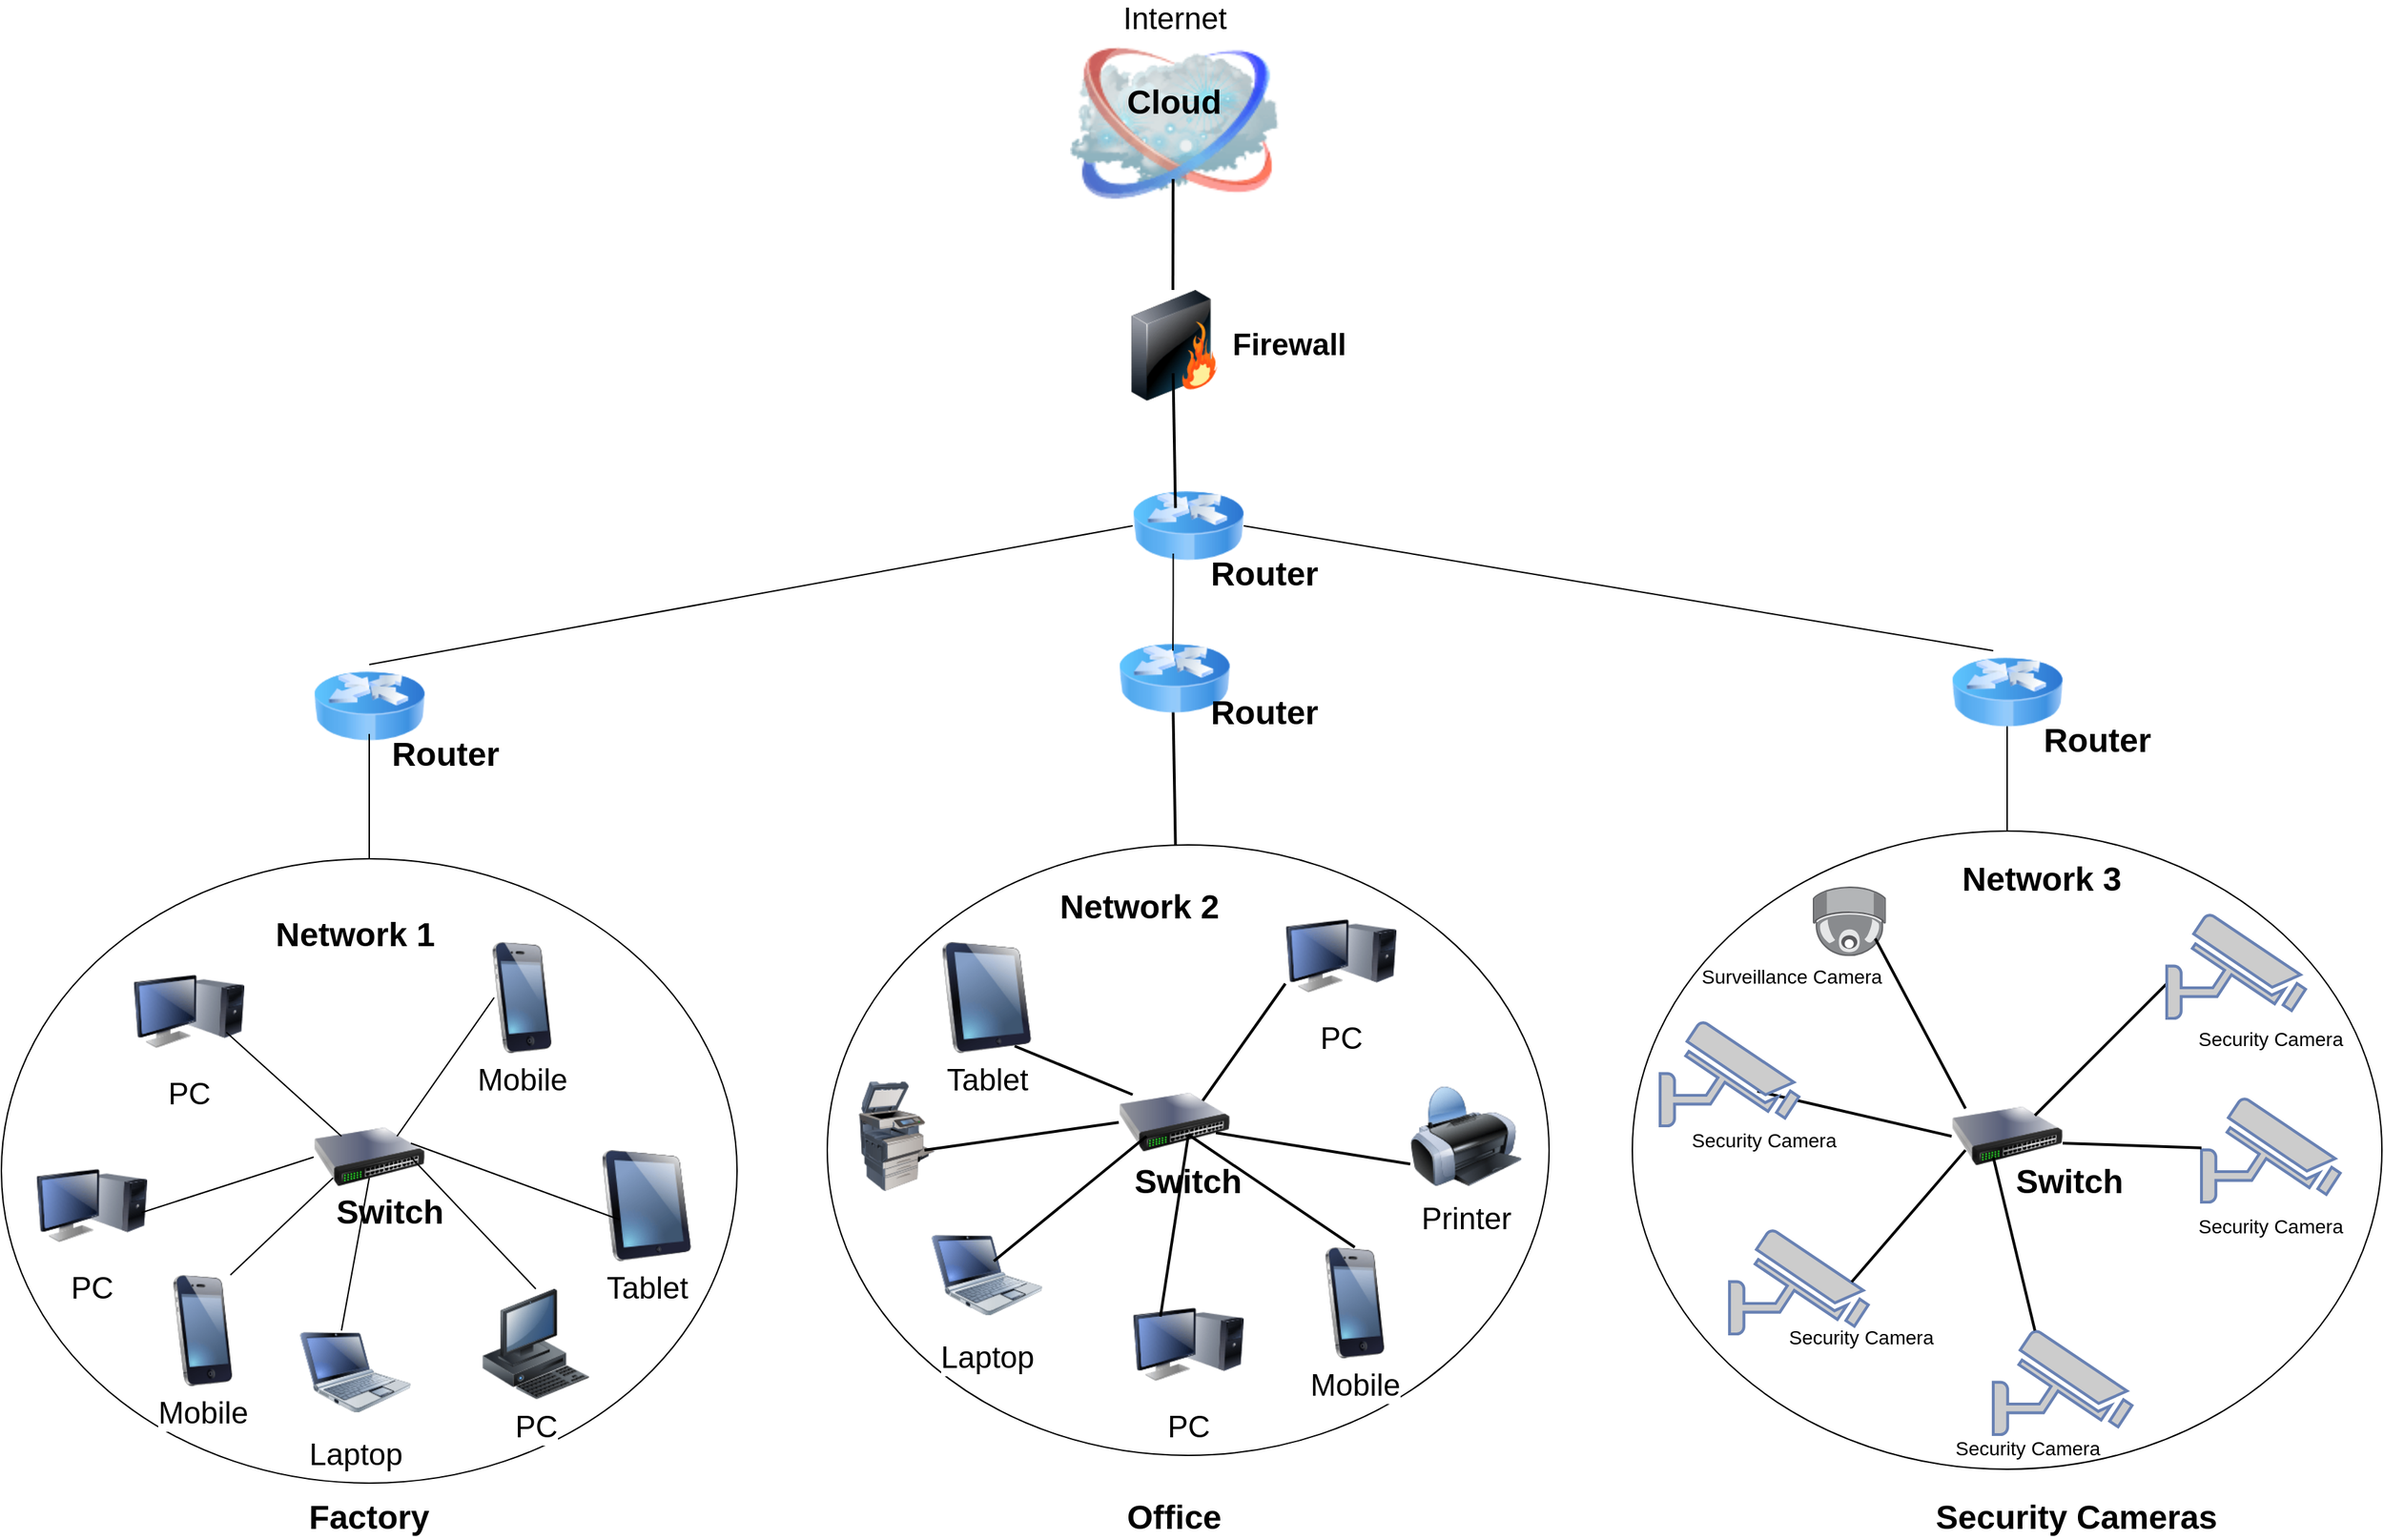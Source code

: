 <mxfile version="22.0.0" type="device">
  <diagram name="Page-1" id="55a83fd1-7818-8e21-69c5-c3457e3827bb">
    <mxGraphModel dx="2937" dy="1788" grid="1" gridSize="10" guides="1" tooltips="1" connect="1" arrows="1" fold="1" page="1" pageScale="1" pageWidth="1100" pageHeight="850" background="none" math="0" shadow="0">
      <root>
        <mxCell id="0" />
        <mxCell id="1" parent="0" />
        <mxCell id="bWo1Z_dEaXhv1a9a4Sse-14" value="" style="ellipse;whiteSpace=wrap;html=1;" vertex="1" parent="1">
          <mxGeometry x="330" y="390" width="520" height="440" as="geometry" />
        </mxCell>
        <mxCell id="69ecfefc5c41e42c-18" style="edgeStyle=none;rounded=0;html=1;labelBackgroundColor=none;endArrow=none;strokeWidth=2;fontFamily=Verdana;fontSize=22;entryX=0;entryY=0.75;entryDx=0;entryDy=0;" parent="1" target="bWo1Z_dEaXhv1a9a4Sse-7" edge="1">
          <mxGeometry relative="1" as="geometry">
            <mxPoint x="600" y="575" as="sourcePoint" />
            <mxPoint x="666.774" y="460" as="targetPoint" />
          </mxGeometry>
        </mxCell>
        <mxCell id="bWo1Z_dEaXhv1a9a4Sse-1" value="" style="ellipse;whiteSpace=wrap;html=1;" vertex="1" parent="1">
          <mxGeometry x="-265" y="400" width="530" height="450" as="geometry" />
        </mxCell>
        <mxCell id="bWo1Z_dEaXhv1a9a4Sse-2" value="PC" style="image;html=1;labelBackgroundColor=#ffffff;image=img/lib/clip_art/computers/Monitor_Tower_128x128.png;rounded=1;shadow=0;comic=0;strokeWidth=2;fontSize=22" vertex="1" parent="1">
          <mxGeometry x="550" y="710" width="80" height="80" as="geometry" />
        </mxCell>
        <mxCell id="bWo1Z_dEaXhv1a9a4Sse-7" value="PC" style="image;html=1;labelBackgroundColor=#ffffff;image=img/lib/clip_art/computers/Monitor_Tower_128x128.png;rounded=1;shadow=0;comic=0;strokeWidth=2;fontSize=22" vertex="1" parent="1">
          <mxGeometry x="660" y="430" width="80" height="80" as="geometry" />
        </mxCell>
        <mxCell id="bWo1Z_dEaXhv1a9a4Sse-8" value="PC" style="image;html=1;labelBackgroundColor=#ffffff;image=img/lib/clip_art/computers/Monitor_Tower_128x128.png;rounded=1;shadow=0;comic=0;strokeWidth=2;fontSize=22" vertex="1" parent="1">
          <mxGeometry x="-170" y="470" width="80" height="80" as="geometry" />
        </mxCell>
        <mxCell id="bWo1Z_dEaXhv1a9a4Sse-11" value="Printer" style="image;html=1;labelBackgroundColor=#ffffff;image=img/lib/clip_art/computers/Printer_128x128.png;rounded=1;shadow=0;comic=0;strokeWidth=2;fontSize=22" vertex="1" parent="1">
          <mxGeometry x="750" y="560" width="80" height="80" as="geometry" />
        </mxCell>
        <mxCell id="bWo1Z_dEaXhv1a9a4Sse-17" value="Laptop" style="image;html=1;labelBackgroundColor=#ffffff;image=img/lib/clip_art/computers/Netbook_128x128.png;rounded=1;shadow=0;comic=0;strokeColor=#000000;strokeWidth=2;fillColor=#FFFFFF;fontSize=22;fontColor=#000000;" vertex="1" parent="1">
          <mxGeometry x="405" y="660" width="80" height="80" as="geometry" />
        </mxCell>
        <mxCell id="bWo1Z_dEaXhv1a9a4Sse-21" value="" style="image;html=1;image=img/lib/clip_art/computers/Printer_Commercial_128x128.png" vertex="1" parent="1">
          <mxGeometry x="340" y="560" width="80" height="80" as="geometry" />
        </mxCell>
        <mxCell id="bWo1Z_dEaXhv1a9a4Sse-26" value="" style="image;html=1;image=img/lib/clip_art/networking/Switch_128x128.png" vertex="1" parent="1">
          <mxGeometry x="540" y="550" width="80" height="80" as="geometry" />
        </mxCell>
        <mxCell id="bWo1Z_dEaXhv1a9a4Sse-28" value="" style="image;html=1;image=img/lib/clip_art/networking/Switch_128x128.png" vertex="1" parent="1">
          <mxGeometry x="-40" y="575" width="80" height="80" as="geometry" />
        </mxCell>
        <mxCell id="bWo1Z_dEaXhv1a9a4Sse-29" value="Tablet" style="image;html=1;labelBackgroundColor=#ffffff;image=img/lib/clip_art/computers/iPad_128x128.png;rounded=1;shadow=0;comic=0;strokeWidth=2;fontSize=22" vertex="1" parent="1">
          <mxGeometry x="160" y="610" width="80" height="80" as="geometry" />
        </mxCell>
        <mxCell id="bWo1Z_dEaXhv1a9a4Sse-30" value="Tablet" style="image;html=1;labelBackgroundColor=#ffffff;image=img/lib/clip_art/computers/iPad_128x128.png;rounded=1;shadow=0;comic=0;strokeWidth=2;fontSize=22" vertex="1" parent="1">
          <mxGeometry x="405" y="460" width="80" height="80" as="geometry" />
        </mxCell>
        <mxCell id="bWo1Z_dEaXhv1a9a4Sse-32" value="&lt;b&gt;Firewall&lt;/b&gt;" style="image;html=1;labelBackgroundColor=#ffffff;image=img/lib/clip_art/networking/Firewall_128x128.png;rounded=1;shadow=0;comic=0;strokeWidth=2;fontSize=22;labelPosition=right;verticalLabelPosition=middle;align=left;verticalAlign=middle;" vertex="1" parent="1">
          <mxGeometry x="540" y="-10" width="80" height="80" as="geometry" />
        </mxCell>
        <mxCell id="bWo1Z_dEaXhv1a9a4Sse-34" value="Internet" style="image;html=1;labelBackgroundColor=#ffffff;image=img/lib/clip_art/networking/Cloud_128x128.png;rounded=1;shadow=0;comic=0;strokeWidth=2;fontSize=22;labelPosition=center;verticalLabelPosition=top;align=center;verticalAlign=bottom;" vertex="1" parent="1">
          <mxGeometry x="505" y="-190" width="150" height="120" as="geometry" />
        </mxCell>
        <mxCell id="bWo1Z_dEaXhv1a9a4Sse-35" value="" style="ellipse;whiteSpace=wrap;html=1;" vertex="1" parent="1">
          <mxGeometry x="910" y="380" width="540" height="460" as="geometry" />
        </mxCell>
        <mxCell id="bWo1Z_dEaXhv1a9a4Sse-36" value="&lt;b&gt;&lt;font style=&quot;font-size: 24px;&quot;&gt;Factory&lt;/font&gt;&lt;/b&gt;" style="text;html=1;strokeColor=none;fillColor=none;align=center;verticalAlign=middle;whiteSpace=wrap;rounded=0;" vertex="1" parent="1">
          <mxGeometry x="-30" y="860" width="60" height="30" as="geometry" />
        </mxCell>
        <mxCell id="bWo1Z_dEaXhv1a9a4Sse-37" value="&lt;b&gt;&lt;font style=&quot;font-size: 24px;&quot;&gt;Security Cameras&lt;/font&gt;&lt;/b&gt;" style="text;html=1;strokeColor=none;fillColor=none;align=center;verticalAlign=middle;whiteSpace=wrap;rounded=0;" vertex="1" parent="1">
          <mxGeometry x="1125" y="860" width="210" height="30" as="geometry" />
        </mxCell>
        <mxCell id="bWo1Z_dEaXhv1a9a4Sse-38" value="&lt;b&gt;&lt;font style=&quot;font-size: 24px;&quot;&gt;Office&lt;/font&gt;&lt;/b&gt;" style="text;html=1;strokeColor=none;fillColor=none;align=center;verticalAlign=middle;whiteSpace=wrap;rounded=0;" vertex="1" parent="1">
          <mxGeometry x="550" y="860" width="60" height="30" as="geometry" />
        </mxCell>
        <mxCell id="bWo1Z_dEaXhv1a9a4Sse-43" value="&lt;b&gt;&lt;font style=&quot;font-size: 24px;&quot;&gt;Network 1&lt;/font&gt;&lt;/b&gt;" style="text;html=1;strokeColor=none;fillColor=none;align=center;verticalAlign=middle;whiteSpace=wrap;rounded=0;" vertex="1" parent="1">
          <mxGeometry x="-75" y="440" width="130" height="30" as="geometry" />
        </mxCell>
        <mxCell id="bWo1Z_dEaXhv1a9a4Sse-46" value="&lt;b&gt;&lt;font style=&quot;font-size: 24px;&quot;&gt;Network 3&lt;/font&gt;&lt;/b&gt;" style="text;html=1;strokeColor=none;fillColor=none;align=center;verticalAlign=middle;whiteSpace=wrap;rounded=0;" vertex="1" parent="1">
          <mxGeometry x="1140" y="400" width="130" height="30" as="geometry" />
        </mxCell>
        <mxCell id="bWo1Z_dEaXhv1a9a4Sse-47" value="&lt;b&gt;&lt;font style=&quot;font-size: 24px;&quot;&gt;Network 2&lt;/font&gt;&lt;/b&gt;" style="text;html=1;strokeColor=none;fillColor=none;align=center;verticalAlign=middle;whiteSpace=wrap;rounded=0;" vertex="1" parent="1">
          <mxGeometry x="490" y="420" width="130" height="30" as="geometry" />
        </mxCell>
        <mxCell id="bWo1Z_dEaXhv1a9a4Sse-48" value="" style="image;html=1;image=img/lib/clip_art/networking/Switch_128x128.png" vertex="1" parent="1">
          <mxGeometry x="1140" y="560" width="80" height="80" as="geometry" />
        </mxCell>
        <mxCell id="69ecfefc5c41e42c-7" value="PC" style="image;html=1;labelBackgroundColor=#ffffff;image=img/lib/clip_art/computers/Workstation_128x128.png;rounded=1;shadow=0;comic=0;strokeWidth=2;fontSize=22" parent="1" vertex="1">
          <mxGeometry x="80" y="710" width="80" height="80" as="geometry" />
        </mxCell>
        <mxCell id="69ecfefc5c41e42c-9" value="Laptop" style="image;html=1;labelBackgroundColor=#ffffff;image=img/lib/clip_art/computers/Netbook_128x128.png;rounded=1;shadow=0;comic=0;strokeColor=#000000;strokeWidth=2;fillColor=#FFFFFF;fontSize=22;fontColor=#000000;" parent="1" vertex="1">
          <mxGeometry x="-50" y="730" width="80" height="80" as="geometry" />
        </mxCell>
        <mxCell id="bWo1Z_dEaXhv1a9a4Sse-5" value="PC" style="image;html=1;labelBackgroundColor=#ffffff;image=img/lib/clip_art/computers/Monitor_Tower_128x128.png;rounded=1;shadow=0;comic=0;strokeWidth=2;fontSize=22" vertex="1" parent="1">
          <mxGeometry x="-240" y="610" width="80" height="80" as="geometry" />
        </mxCell>
        <mxCell id="69ecfefc5c41e42c-8" value="Mobile" style="image;html=1;labelBackgroundColor=#ffffff;image=img/lib/clip_art/telecommunication/iPhone_128x128.png;rounded=1;shadow=0;comic=0;strokeWidth=2;fontSize=22" parent="1" vertex="1">
          <mxGeometry x="-160" y="700" width="80" height="80" as="geometry" />
        </mxCell>
        <mxCell id="bWo1Z_dEaXhv1a9a4Sse-52" value="Mobile" style="image;html=1;labelBackgroundColor=#ffffff;image=img/lib/clip_art/telecommunication/iPhone_128x128.png;rounded=1;shadow=0;comic=0;strokeWidth=2;fontSize=22" vertex="1" parent="1">
          <mxGeometry x="670" y="680" width="80" height="80" as="geometry" />
        </mxCell>
        <mxCell id="bWo1Z_dEaXhv1a9a4Sse-53" value="" style="fontColor=#0066CC;verticalAlign=top;verticalLabelPosition=bottom;labelPosition=center;align=center;html=1;outlineConnect=0;fillColor=#CCCCCC;strokeColor=#6881B3;gradientColor=none;gradientDirection=north;strokeWidth=2;shape=mxgraph.networks.security_camera;" vertex="1" parent="1">
          <mxGeometry x="1170" y="740" width="100" height="75" as="geometry" />
        </mxCell>
        <mxCell id="bWo1Z_dEaXhv1a9a4Sse-55" value="" style="image;points=[];aspect=fixed;html=1;align=center;shadow=0;dashed=0;image=img/lib/allied_telesis/security/Surveillance_Camera_Ceiling.svg;" vertex="1" parent="1">
          <mxGeometry x="1040" y="420" width="52.75" height="50.2" as="geometry" />
        </mxCell>
        <mxCell id="bWo1Z_dEaXhv1a9a4Sse-57" value="" style="fontColor=#0066CC;verticalAlign=top;verticalLabelPosition=bottom;labelPosition=center;align=center;html=1;outlineConnect=0;fillColor=#CCCCCC;strokeColor=#6881B3;gradientColor=none;gradientDirection=north;strokeWidth=2;shape=mxgraph.networks.security_camera;" vertex="1" parent="1">
          <mxGeometry x="980" y="667.5" width="100" height="75" as="geometry" />
        </mxCell>
        <mxCell id="bWo1Z_dEaXhv1a9a4Sse-58" value="" style="fontColor=#0066CC;verticalAlign=top;verticalLabelPosition=bottom;labelPosition=center;align=center;html=1;outlineConnect=0;fillColor=#CCCCCC;strokeColor=#6881B3;gradientColor=none;gradientDirection=north;strokeWidth=2;shape=mxgraph.networks.security_camera;" vertex="1" parent="1">
          <mxGeometry x="1320" y="572.5" width="100" height="75" as="geometry" />
        </mxCell>
        <mxCell id="bWo1Z_dEaXhv1a9a4Sse-59" value="Mobile" style="image;html=1;labelBackgroundColor=#ffffff;image=img/lib/clip_art/telecommunication/iPhone_128x128.png;rounded=1;shadow=0;comic=0;strokeWidth=2;fontSize=22" vertex="1" parent="1">
          <mxGeometry x="70" y="460" width="80" height="80" as="geometry" />
        </mxCell>
        <mxCell id="bWo1Z_dEaXhv1a9a4Sse-13" value="" style="image;html=1;image=img/lib/clip_art/networking/Router_Icon_128x128.png" vertex="1" parent="1">
          <mxGeometry x="-40" y="250" width="80" height="80" as="geometry" />
        </mxCell>
        <mxCell id="bWo1Z_dEaXhv1a9a4Sse-61" value="" style="endArrow=none;html=1;rounded=0;" edge="1" parent="1" target="bWo1Z_dEaXhv1a9a4Sse-13">
          <mxGeometry width="50" height="50" relative="1" as="geometry">
            <mxPoint y="400" as="sourcePoint" />
            <mxPoint x="50" y="350" as="targetPoint" />
            <Array as="points">
              <mxPoint y="340" />
              <mxPoint y="310" />
            </Array>
          </mxGeometry>
        </mxCell>
        <mxCell id="bWo1Z_dEaXhv1a9a4Sse-63" style="edgeStyle=none;rounded=0;html=1;labelBackgroundColor=none;endArrow=none;strokeWidth=2;fontFamily=Verdana;fontSize=22;entryX=0;entryY=0.75;entryDx=0;entryDy=0;exitX=0.484;exitY=0.005;exitDx=0;exitDy=0;exitPerimeter=0;" edge="1" parent="1">
          <mxGeometry relative="1" as="geometry">
            <mxPoint x="580.84" y="390.0" as="sourcePoint" />
            <mxPoint x="579.16" y="292.8" as="targetPoint" />
          </mxGeometry>
        </mxCell>
        <mxCell id="bWo1Z_dEaXhv1a9a4Sse-64" value="" style="endArrow=none;html=1;rounded=0;exitX=0.5;exitY=0;exitDx=0;exitDy=0;" edge="1" parent="1" source="bWo1Z_dEaXhv1a9a4Sse-35">
          <mxGeometry width="50" height="50" relative="1" as="geometry">
            <mxPoint x="10" y="410" as="sourcePoint" />
            <mxPoint x="1180" y="300" as="targetPoint" />
          </mxGeometry>
        </mxCell>
        <mxCell id="bWo1Z_dEaXhv1a9a4Sse-65" value="" style="image;html=1;image=img/lib/clip_art/networking/Router_Icon_128x128.png" vertex="1" parent="1">
          <mxGeometry x="1140" y="240" width="80" height="80" as="geometry" />
        </mxCell>
        <mxCell id="bWo1Z_dEaXhv1a9a4Sse-66" value="" style="image;html=1;image=img/lib/clip_art/networking/Router_Icon_128x128.png" vertex="1" parent="1">
          <mxGeometry x="540" y="230" width="80" height="80" as="geometry" />
        </mxCell>
        <mxCell id="bWo1Z_dEaXhv1a9a4Sse-67" value="" style="image;html=1;image=img/lib/clip_art/networking/Router_Icon_128x128.png" vertex="1" parent="1">
          <mxGeometry x="550" y="120" width="80" height="80" as="geometry" />
        </mxCell>
        <mxCell id="bWo1Z_dEaXhv1a9a4Sse-68" value="" style="endArrow=none;html=1;rounded=0;entryX=0;entryY=0.5;entryDx=0;entryDy=0;" edge="1" parent="1" target="bWo1Z_dEaXhv1a9a4Sse-67">
          <mxGeometry width="50" height="50" relative="1" as="geometry">
            <mxPoint y="260" as="sourcePoint" />
            <mxPoint x="50" y="220" as="targetPoint" />
          </mxGeometry>
        </mxCell>
        <mxCell id="bWo1Z_dEaXhv1a9a4Sse-69" value="" style="endArrow=none;html=1;rounded=0;entryX=1;entryY=0.5;entryDx=0;entryDy=0;" edge="1" parent="1" target="bWo1Z_dEaXhv1a9a4Sse-67">
          <mxGeometry width="50" height="50" relative="1" as="geometry">
            <mxPoint x="1170" y="250" as="sourcePoint" />
            <mxPoint x="560" y="170" as="targetPoint" />
          </mxGeometry>
        </mxCell>
        <mxCell id="bWo1Z_dEaXhv1a9a4Sse-70" value="" style="endArrow=none;html=1;rounded=0;" edge="1" parent="1">
          <mxGeometry width="50" height="50" relative="1" as="geometry">
            <mxPoint x="579" y="250" as="sourcePoint" />
            <mxPoint x="579.23" y="200" as="targetPoint" />
            <Array as="points">
              <mxPoint x="579.23" y="210" />
              <mxPoint x="579.23" y="180" />
            </Array>
          </mxGeometry>
        </mxCell>
        <mxCell id="bWo1Z_dEaXhv1a9a4Sse-74" value="" style="endArrow=none;html=1;rounded=0;" edge="1" parent="1">
          <mxGeometry width="50" height="50" relative="1" as="geometry">
            <mxPoint x="20" y="600" as="sourcePoint" />
            <mxPoint x="90" y="500" as="targetPoint" />
          </mxGeometry>
        </mxCell>
        <mxCell id="bWo1Z_dEaXhv1a9a4Sse-75" value="" style="endArrow=none;html=1;rounded=0;" edge="1" parent="1">
          <mxGeometry width="50" height="50" relative="1" as="geometry">
            <mxPoint x="-20" y="740" as="sourcePoint" />
            <mxPoint y="630" as="targetPoint" />
          </mxGeometry>
        </mxCell>
        <mxCell id="bWo1Z_dEaXhv1a9a4Sse-76" value="" style="endArrow=none;html=1;rounded=0;exitX=0.75;exitY=0;exitDx=0;exitDy=0;" edge="1" parent="1" source="69ecfefc5c41e42c-8">
          <mxGeometry width="50" height="50" relative="1" as="geometry">
            <mxPoint x="-80" y="690" as="sourcePoint" />
            <mxPoint x="-26" y="630" as="targetPoint" />
          </mxGeometry>
        </mxCell>
        <mxCell id="bWo1Z_dEaXhv1a9a4Sse-77" value="" style="endArrow=none;html=1;rounded=0;exitX=0.25;exitY=0.313;exitDx=0;exitDy=0;exitPerimeter=0;" edge="1" parent="1" source="bWo1Z_dEaXhv1a9a4Sse-28">
          <mxGeometry width="50" height="50" relative="1" as="geometry">
            <mxPoint x="-157" y="585" as="sourcePoint" />
            <mxPoint x="-103" y="525" as="targetPoint" />
          </mxGeometry>
        </mxCell>
        <mxCell id="bWo1Z_dEaXhv1a9a4Sse-78" value="" style="endArrow=none;html=1;rounded=0;exitX=0.75;exitY=0;exitDx=0;exitDy=0;entryX=0;entryY=0.5;entryDx=0;entryDy=0;" edge="1" parent="1" target="bWo1Z_dEaXhv1a9a4Sse-28">
          <mxGeometry width="50" height="50" relative="1" as="geometry">
            <mxPoint x="-164" y="655" as="sourcePoint" />
            <mxPoint x="-90" y="585" as="targetPoint" />
          </mxGeometry>
        </mxCell>
        <mxCell id="bWo1Z_dEaXhv1a9a4Sse-79" value="" style="endArrow=none;html=1;rounded=0;exitX=0.5;exitY=0;exitDx=0;exitDy=0;" edge="1" parent="1" source="69ecfefc5c41e42c-7">
          <mxGeometry width="50" height="50" relative="1" as="geometry">
            <mxPoint x="22.96" y="710" as="sourcePoint" />
            <mxPoint x="29.997" y="615" as="targetPoint" />
          </mxGeometry>
        </mxCell>
        <mxCell id="bWo1Z_dEaXhv1a9a4Sse-80" value="" style="endArrow=none;html=1;rounded=0;exitX=0.25;exitY=0.625;exitDx=0;exitDy=0;exitPerimeter=0;" edge="1" parent="1" source="bWo1Z_dEaXhv1a9a4Sse-29">
          <mxGeometry width="50" height="50" relative="1" as="geometry">
            <mxPoint x="120" y="700" as="sourcePoint" />
            <mxPoint x="29.997" y="605" as="targetPoint" />
          </mxGeometry>
        </mxCell>
        <mxCell id="bWo1Z_dEaXhv1a9a4Sse-81" style="edgeStyle=none;rounded=0;html=1;labelBackgroundColor=none;endArrow=none;strokeWidth=2;fontFamily=Verdana;fontSize=22;entryX=0;entryY=0.5;entryDx=0;entryDy=0;" edge="1" parent="1" target="bWo1Z_dEaXhv1a9a4Sse-26">
          <mxGeometry relative="1" as="geometry">
            <mxPoint x="400" y="610" as="sourcePoint" />
            <mxPoint x="460" y="525" as="targetPoint" />
          </mxGeometry>
        </mxCell>
        <mxCell id="bWo1Z_dEaXhv1a9a4Sse-82" style="edgeStyle=none;rounded=0;html=1;labelBackgroundColor=none;endArrow=none;strokeWidth=2;fontFamily=Verdana;fontSize=22;entryX=0.25;entryY=0.625;entryDx=0;entryDy=0;entryPerimeter=0;" edge="1" parent="1" target="bWo1Z_dEaXhv1a9a4Sse-26">
          <mxGeometry relative="1" as="geometry">
            <mxPoint x="450" y="690" as="sourcePoint" />
            <mxPoint x="510" y="605" as="targetPoint" />
          </mxGeometry>
        </mxCell>
        <mxCell id="bWo1Z_dEaXhv1a9a4Sse-83" style="edgeStyle=none;rounded=0;html=1;labelBackgroundColor=none;endArrow=none;strokeWidth=2;fontFamily=Verdana;fontSize=22;entryX=0;entryY=0.75;entryDx=0;entryDy=0;exitX=0.25;exitY=0.25;exitDx=0;exitDy=0;exitPerimeter=0;" edge="1" parent="1" source="bWo1Z_dEaXhv1a9a4Sse-2">
          <mxGeometry relative="1" as="geometry">
            <mxPoint x="530" y="685" as="sourcePoint" />
            <mxPoint x="590" y="600" as="targetPoint" />
          </mxGeometry>
        </mxCell>
        <mxCell id="bWo1Z_dEaXhv1a9a4Sse-84" style="edgeStyle=none;rounded=0;html=1;labelBackgroundColor=none;endArrow=none;strokeWidth=2;fontFamily=Verdana;fontSize=22;entryX=0;entryY=0.75;entryDx=0;entryDy=0;" edge="1" parent="1">
          <mxGeometry relative="1" as="geometry">
            <mxPoint x="550" y="570" as="sourcePoint" />
            <mxPoint x="465" y="535" as="targetPoint" />
          </mxGeometry>
        </mxCell>
        <mxCell id="bWo1Z_dEaXhv1a9a4Sse-85" style="edgeStyle=none;rounded=0;html=1;labelBackgroundColor=none;endArrow=none;strokeWidth=2;fontFamily=Verdana;fontSize=22;entryX=0;entryY=0.75;entryDx=0;entryDy=0;" edge="1" parent="1" target="bWo1Z_dEaXhv1a9a4Sse-11">
          <mxGeometry relative="1" as="geometry">
            <mxPoint x="610" y="597.5" as="sourcePoint" />
            <mxPoint x="670" y="512.5" as="targetPoint" />
          </mxGeometry>
        </mxCell>
        <mxCell id="bWo1Z_dEaXhv1a9a4Sse-86" style="edgeStyle=none;rounded=0;html=1;labelBackgroundColor=none;endArrow=none;strokeWidth=2;fontFamily=Verdana;fontSize=22;entryX=0.5;entryY=0;entryDx=0;entryDy=0;" edge="1" parent="1" target="bWo1Z_dEaXhv1a9a4Sse-52">
          <mxGeometry relative="1" as="geometry">
            <mxPoint x="590" y="598.75" as="sourcePoint" />
            <mxPoint x="730" y="621.25" as="targetPoint" />
          </mxGeometry>
        </mxCell>
        <mxCell id="bWo1Z_dEaXhv1a9a4Sse-88" style="edgeStyle=none;rounded=0;html=1;labelBackgroundColor=none;endArrow=none;strokeWidth=2;fontFamily=Verdana;fontSize=22;" edge="1" parent="1">
          <mxGeometry relative="1" as="geometry">
            <mxPoint x="1200" y="585" as="sourcePoint" />
            <mxPoint x="1305" y="480" as="targetPoint" />
          </mxGeometry>
        </mxCell>
        <mxCell id="bWo1Z_dEaXhv1a9a4Sse-89" style="edgeStyle=none;rounded=0;html=1;labelBackgroundColor=none;endArrow=none;strokeWidth=2;fontFamily=Verdana;fontSize=22;" edge="1" parent="1">
          <mxGeometry relative="1" as="geometry">
            <mxPoint x="1150" y="580" as="sourcePoint" />
            <mxPoint x="1085" y="457.5" as="targetPoint" />
          </mxGeometry>
        </mxCell>
        <mxCell id="bWo1Z_dEaXhv1a9a4Sse-90" style="edgeStyle=none;rounded=0;html=1;labelBackgroundColor=none;endArrow=none;strokeWidth=2;fontFamily=Verdana;fontSize=22;" edge="1" parent="1" target="bWo1Z_dEaXhv1a9a4Sse-58">
          <mxGeometry relative="1" as="geometry">
            <mxPoint x="1220" y="605" as="sourcePoint" />
            <mxPoint x="1325" y="500" as="targetPoint" />
          </mxGeometry>
        </mxCell>
        <mxCell id="bWo1Z_dEaXhv1a9a4Sse-91" style="edgeStyle=none;rounded=0;html=1;labelBackgroundColor=none;endArrow=none;strokeWidth=2;fontFamily=Verdana;fontSize=22;exitX=0;exitY=0.5;exitDx=0;exitDy=0;" edge="1" parent="1" source="bWo1Z_dEaXhv1a9a4Sse-48">
          <mxGeometry relative="1" as="geometry">
            <mxPoint x="1065" y="690" as="sourcePoint" />
            <mxPoint x="1000" y="567.5" as="targetPoint" />
          </mxGeometry>
        </mxCell>
        <mxCell id="bWo1Z_dEaXhv1a9a4Sse-92" style="edgeStyle=none;rounded=0;html=1;labelBackgroundColor=none;endArrow=none;strokeWidth=2;fontFamily=Verdana;fontSize=22;exitX=0;exitY=0.5;exitDx=0;exitDy=0;entryX=0.88;entryY=0.5;entryDx=0;entryDy=0;entryPerimeter=0;" edge="1" parent="1" target="bWo1Z_dEaXhv1a9a4Sse-57">
          <mxGeometry relative="1" as="geometry">
            <mxPoint x="1150" y="610" as="sourcePoint" />
            <mxPoint x="1010" y="577.5" as="targetPoint" />
          </mxGeometry>
        </mxCell>
        <mxCell id="bWo1Z_dEaXhv1a9a4Sse-93" style="edgeStyle=none;rounded=0;html=1;labelBackgroundColor=none;endArrow=none;strokeWidth=2;fontFamily=Verdana;fontSize=22;exitX=0.3;exitY=0;exitDx=0;exitDy=0;exitPerimeter=0;" edge="1" parent="1" source="bWo1Z_dEaXhv1a9a4Sse-53">
          <mxGeometry relative="1" as="geometry">
            <mxPoint x="1310" y="647.5" as="sourcePoint" />
            <mxPoint x="1170" y="615" as="targetPoint" />
          </mxGeometry>
        </mxCell>
        <mxCell id="bWo1Z_dEaXhv1a9a4Sse-94" style="edgeStyle=none;rounded=0;html=1;labelBackgroundColor=none;endArrow=none;strokeWidth=2;fontFamily=Verdana;fontSize=22;entryX=0;entryY=0.75;entryDx=0;entryDy=0;exitX=0.484;exitY=0.005;exitDx=0;exitDy=0;exitPerimeter=0;" edge="1" parent="1">
          <mxGeometry relative="1" as="geometry">
            <mxPoint x="580.84" y="147.2" as="sourcePoint" />
            <mxPoint x="579.16" y="50" as="targetPoint" />
          </mxGeometry>
        </mxCell>
        <mxCell id="bWo1Z_dEaXhv1a9a4Sse-95" style="edgeStyle=none;rounded=0;html=1;labelBackgroundColor=none;endArrow=none;strokeWidth=2;fontFamily=Verdana;fontSize=22;entryX=0;entryY=0.75;entryDx=0;entryDy=0;" edge="1" parent="1">
          <mxGeometry relative="1" as="geometry">
            <mxPoint x="579" y="-10" as="sourcePoint" />
            <mxPoint x="579.16" y="-90" as="targetPoint" />
          </mxGeometry>
        </mxCell>
        <mxCell id="bWo1Z_dEaXhv1a9a4Sse-96" value="&lt;b&gt;&lt;font style=&quot;font-size: 24px;&quot;&gt;Cloud&lt;/font&gt;&lt;/b&gt;" style="text;html=1;strokeColor=none;fillColor=none;align=center;verticalAlign=middle;whiteSpace=wrap;rounded=0;" vertex="1" parent="1">
          <mxGeometry x="515" y="-160" width="130" height="30" as="geometry" />
        </mxCell>
        <mxCell id="bWo1Z_dEaXhv1a9a4Sse-98" value="&lt;b&gt;&lt;font style=&quot;font-size: 24px;&quot;&gt;Router&lt;/font&gt;&lt;/b&gt;" style="text;html=1;strokeColor=none;fillColor=none;align=center;verticalAlign=middle;whiteSpace=wrap;rounded=0;" vertex="1" parent="1">
          <mxGeometry x="-10" y="310" width="130" height="30" as="geometry" />
        </mxCell>
        <mxCell id="bWo1Z_dEaXhv1a9a4Sse-99" value="&lt;b&gt;&lt;font style=&quot;font-size: 24px;&quot;&gt;Router&lt;/font&gt;&lt;/b&gt;" style="text;html=1;strokeColor=none;fillColor=none;align=center;verticalAlign=middle;whiteSpace=wrap;rounded=0;" vertex="1" parent="1">
          <mxGeometry x="1180" y="300" width="130" height="30" as="geometry" />
        </mxCell>
        <mxCell id="bWo1Z_dEaXhv1a9a4Sse-100" value="&lt;b&gt;&lt;font style=&quot;font-size: 24px;&quot;&gt;Router&lt;/font&gt;&lt;/b&gt;" style="text;html=1;strokeColor=none;fillColor=none;align=center;verticalAlign=middle;whiteSpace=wrap;rounded=0;" vertex="1" parent="1">
          <mxGeometry x="580" y="280" width="130" height="30" as="geometry" />
        </mxCell>
        <mxCell id="bWo1Z_dEaXhv1a9a4Sse-101" value="&lt;b&gt;&lt;font style=&quot;font-size: 24px;&quot;&gt;Router&lt;/font&gt;&lt;/b&gt;" style="text;html=1;strokeColor=none;fillColor=none;align=center;verticalAlign=middle;whiteSpace=wrap;rounded=0;" vertex="1" parent="1">
          <mxGeometry x="580" y="180" width="130" height="30" as="geometry" />
        </mxCell>
        <mxCell id="bWo1Z_dEaXhv1a9a4Sse-102" value="&lt;b&gt;&lt;font style=&quot;font-size: 24px;&quot;&gt;Switch&lt;/font&gt;&lt;/b&gt;" style="text;html=1;strokeColor=none;fillColor=none;align=center;verticalAlign=middle;whiteSpace=wrap;rounded=0;" vertex="1" parent="1">
          <mxGeometry x="-50" y="640" width="130" height="30" as="geometry" />
        </mxCell>
        <mxCell id="bWo1Z_dEaXhv1a9a4Sse-104" value="&lt;b&gt;&lt;font style=&quot;font-size: 24px;&quot;&gt;Switch&lt;/font&gt;&lt;/b&gt;" style="text;html=1;strokeColor=none;fillColor=none;align=center;verticalAlign=middle;whiteSpace=wrap;rounded=0;" vertex="1" parent="1">
          <mxGeometry x="1160" y="617.5" width="130" height="30" as="geometry" />
        </mxCell>
        <mxCell id="bWo1Z_dEaXhv1a9a4Sse-105" value="&lt;b&gt;&lt;font style=&quot;font-size: 24px;&quot;&gt;Switch&lt;/font&gt;&lt;/b&gt;" style="text;html=1;strokeColor=none;fillColor=none;align=center;verticalAlign=middle;whiteSpace=wrap;rounded=0;" vertex="1" parent="1">
          <mxGeometry x="525" y="617.5" width="130" height="30" as="geometry" />
        </mxCell>
        <mxCell id="bWo1Z_dEaXhv1a9a4Sse-106" value="&lt;font style=&quot;font-size: 14px;&quot;&gt;Surveillance Camera&lt;/font&gt;" style="text;html=1;strokeColor=none;fillColor=none;align=center;verticalAlign=middle;whiteSpace=wrap;rounded=0;" vertex="1" parent="1">
          <mxGeometry x="950" y="470.2" width="150" height="30" as="geometry" />
        </mxCell>
        <mxCell id="bWo1Z_dEaXhv1a9a4Sse-107" value="&lt;font style=&quot;font-size: 14px;&quot;&gt;Security Camera&lt;/font&gt;" style="text;html=1;strokeColor=none;fillColor=none;align=center;verticalAlign=middle;whiteSpace=wrap;rounded=0;" vertex="1" parent="1">
          <mxGeometry x="1000" y="730" width="150" height="30" as="geometry" />
        </mxCell>
        <mxCell id="bWo1Z_dEaXhv1a9a4Sse-108" value="&lt;font style=&quot;font-size: 14px;&quot;&gt;Security Camera&lt;/font&gt;" style="text;html=1;strokeColor=none;fillColor=none;align=center;verticalAlign=middle;whiteSpace=wrap;rounded=0;" vertex="1" parent="1">
          <mxGeometry x="1120" y="810" width="150" height="30" as="geometry" />
        </mxCell>
        <mxCell id="bWo1Z_dEaXhv1a9a4Sse-109" value="&lt;font style=&quot;font-size: 14px;&quot;&gt;Security Camera&lt;/font&gt;" style="text;html=1;strokeColor=none;fillColor=none;align=center;verticalAlign=middle;whiteSpace=wrap;rounded=0;" vertex="1" parent="1">
          <mxGeometry x="1295" y="650" width="150" height="30" as="geometry" />
        </mxCell>
        <mxCell id="bWo1Z_dEaXhv1a9a4Sse-111" value="" style="fontColor=#0066CC;verticalAlign=top;verticalLabelPosition=bottom;labelPosition=center;align=center;html=1;outlineConnect=0;fillColor=#CCCCCC;strokeColor=#6881B3;gradientColor=none;gradientDirection=north;strokeWidth=2;shape=mxgraph.networks.security_camera;" vertex="1" parent="1">
          <mxGeometry x="930" y="517.5" width="100" height="75" as="geometry" />
        </mxCell>
        <mxCell id="bWo1Z_dEaXhv1a9a4Sse-112" value="" style="fontColor=#0066CC;verticalAlign=top;verticalLabelPosition=bottom;labelPosition=center;align=center;html=1;outlineConnect=0;fillColor=#CCCCCC;strokeColor=#6881B3;gradientColor=none;gradientDirection=north;strokeWidth=2;shape=mxgraph.networks.security_camera;" vertex="1" parent="1">
          <mxGeometry x="1295" y="440" width="100" height="75" as="geometry" />
        </mxCell>
        <mxCell id="bWo1Z_dEaXhv1a9a4Sse-113" value="&lt;font style=&quot;font-size: 14px;&quot;&gt;Security Camera&lt;/font&gt;" style="text;html=1;strokeColor=none;fillColor=none;align=center;verticalAlign=middle;whiteSpace=wrap;rounded=0;" vertex="1" parent="1">
          <mxGeometry x="930" y="587.5" width="150" height="30" as="geometry" />
        </mxCell>
        <mxCell id="bWo1Z_dEaXhv1a9a4Sse-114" value="&lt;font style=&quot;font-size: 14px;&quot;&gt;Security Camera&lt;/font&gt;" style="text;html=1;strokeColor=none;fillColor=none;align=center;verticalAlign=middle;whiteSpace=wrap;rounded=0;" vertex="1" parent="1">
          <mxGeometry x="1295" y="515" width="150" height="30" as="geometry" />
        </mxCell>
      </root>
    </mxGraphModel>
  </diagram>
</mxfile>
